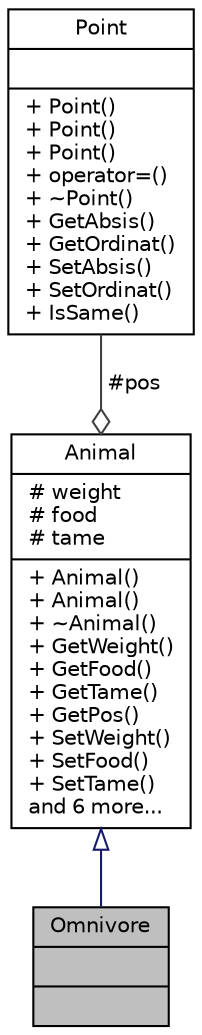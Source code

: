 digraph "Omnivore"
{
  edge [fontname="Helvetica",fontsize="10",labelfontname="Helvetica",labelfontsize="10"];
  node [fontname="Helvetica",fontsize="10",shape=record];
  Node1 [label="{Omnivore\n||}",height=0.2,width=0.4,color="black", fillcolor="grey75", style="filled", fontcolor="black"];
  Node2 -> Node1 [dir="back",color="midnightblue",fontsize="10",style="solid",arrowtail="onormal",fontname="Helvetica"];
  Node2 [label="{Animal\n|# weight\l# food\l# tame\l|+ Animal()\l+ Animal()\l+ ~Animal()\l+ GetWeight()\l+ GetFood()\l+ GetTame()\l+ GetPos()\l+ SetWeight()\l+ SetFood()\l+ SetTame()\land 6 more...\l}",height=0.2,width=0.4,color="black", fillcolor="white", style="filled",URL="$classAnimal.html"];
  Node3 -> Node2 [color="grey25",fontsize="10",style="solid",label=" #pos" ,arrowhead="odiamond",fontname="Helvetica"];
  Node3 [label="{Point\n||+ Point()\l+ Point()\l+ Point()\l+ operator=()\l+ ~Point()\l+ GetAbsis()\l+ GetOrdinat()\l+ SetAbsis()\l+ SetOrdinat()\l+ IsSame()\l}",height=0.2,width=0.4,color="black", fillcolor="white", style="filled",URL="$classPoint.html"];
}
